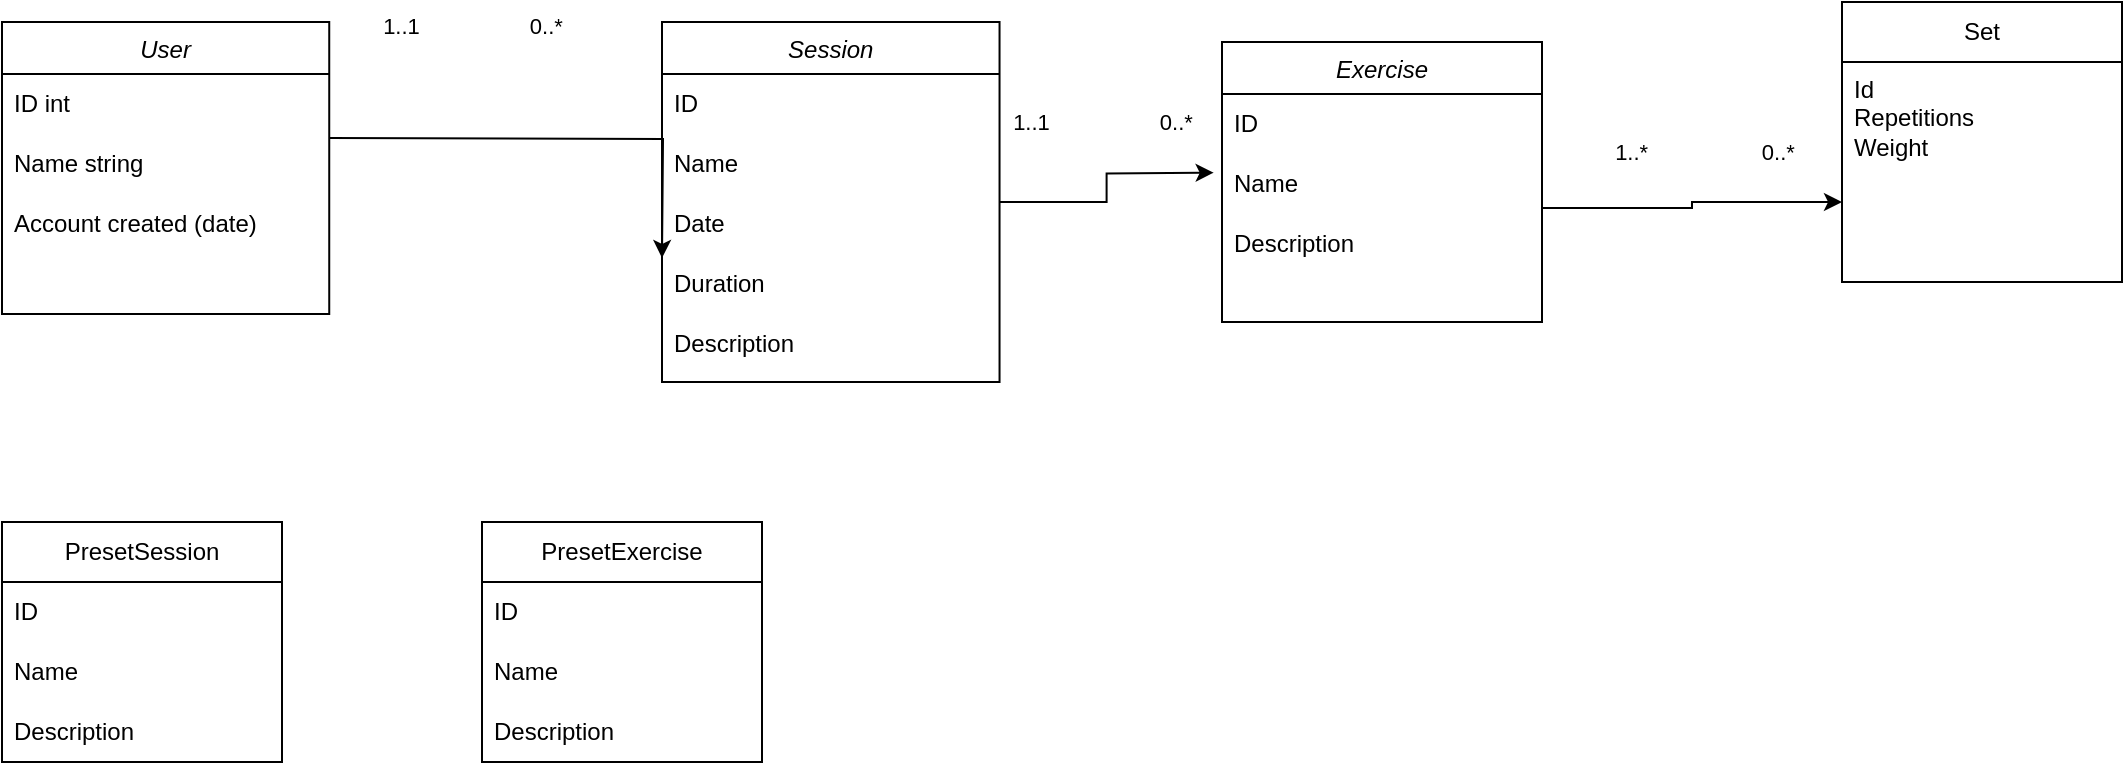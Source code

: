 <mxfile version="23.1.5" type="device">
  <diagram id="C5RBs43oDa-KdzZeNtuy" name="Page-1">
    <mxGraphModel dx="2555" dy="1003" grid="1" gridSize="10" guides="1" tooltips="1" connect="1" arrows="1" fold="1" page="1" pageScale="1" pageWidth="827" pageHeight="1169" math="0" shadow="0">
      <root>
        <mxCell id="WIyWlLk6GJQsqaUBKTNV-0" />
        <mxCell id="WIyWlLk6GJQsqaUBKTNV-1" parent="WIyWlLk6GJQsqaUBKTNV-0" />
        <mxCell id="zkfFHV4jXpPFQw0GAbJ--0" value="User" style="swimlane;fontStyle=2;align=center;verticalAlign=top;childLayout=stackLayout;horizontal=1;startSize=26;horizontalStack=0;resizeParent=1;resizeLast=0;collapsible=1;marginBottom=0;rounded=0;shadow=0;strokeWidth=1;" parent="WIyWlLk6GJQsqaUBKTNV-1" vertex="1">
          <mxGeometry x="-610" y="190" width="163.62" height="146" as="geometry">
            <mxRectangle x="230" y="140" width="160" height="26" as="alternateBounds" />
          </mxGeometry>
        </mxCell>
        <mxCell id="l5x1zf1nTG0okW4KpVHG-13" value="ID int" style="text;strokeColor=none;fillColor=none;align=left;verticalAlign=middle;spacingLeft=4;spacingRight=4;overflow=hidden;points=[[0,0.5],[1,0.5]];portConstraint=eastwest;rotatable=0;whiteSpace=wrap;html=1;" vertex="1" parent="zkfFHV4jXpPFQw0GAbJ--0">
          <mxGeometry y="26" width="163.62" height="30" as="geometry" />
        </mxCell>
        <mxCell id="l5x1zf1nTG0okW4KpVHG-14" value="Name string" style="text;strokeColor=none;fillColor=none;align=left;verticalAlign=middle;spacingLeft=4;spacingRight=4;overflow=hidden;points=[[0,0.5],[1,0.5]];portConstraint=eastwest;rotatable=0;whiteSpace=wrap;html=1;" vertex="1" parent="zkfFHV4jXpPFQw0GAbJ--0">
          <mxGeometry y="56" width="163.62" height="30" as="geometry" />
        </mxCell>
        <mxCell id="l5x1zf1nTG0okW4KpVHG-15" value="Account created (date)" style="text;strokeColor=none;fillColor=none;align=left;verticalAlign=middle;spacingLeft=4;spacingRight=4;overflow=hidden;points=[[0,0.5],[1,0.5]];portConstraint=eastwest;rotatable=0;whiteSpace=wrap;html=1;" vertex="1" parent="zkfFHV4jXpPFQw0GAbJ--0">
          <mxGeometry y="86" width="163.62" height="30" as="geometry" />
        </mxCell>
        <mxCell id="q4SzIU6ASVe8QUFs2-iC-16" value="1..1&lt;span style=&quot;white-space: pre;&quot;&gt;&#x9;&lt;/span&gt;&lt;span style=&quot;white-space: pre;&quot;&gt;&#x9;&lt;/span&gt;&lt;span style=&quot;white-space: pre;&quot;&gt;&#x9;&lt;/span&gt;0..*" style="edgeStyle=orthogonalEdgeStyle;rounded=0;orthogonalLoop=1;jettySize=auto;html=1;entryX=-0.026;entryY=0.345;entryDx=0;entryDy=0;entryPerimeter=0;" parent="WIyWlLk6GJQsqaUBKTNV-1" source="q4SzIU6ASVe8QUFs2-iC-4" edge="1">
          <mxGeometry x="0.117" y="26" relative="1" as="geometry">
            <mxPoint x="-4.16" y="265.33" as="targetPoint" />
            <mxPoint x="-2" as="offset" />
          </mxGeometry>
        </mxCell>
        <mxCell id="q4SzIU6ASVe8QUFs2-iC-4" value="Session" style="swimlane;fontStyle=2;align=center;verticalAlign=top;childLayout=stackLayout;horizontal=1;startSize=26;horizontalStack=0;resizeParent=1;resizeLast=0;collapsible=1;marginBottom=0;rounded=0;shadow=0;strokeWidth=1;" parent="WIyWlLk6GJQsqaUBKTNV-1" vertex="1">
          <mxGeometry x="-280" y="190" width="168.77" height="180" as="geometry">
            <mxRectangle x="230" y="140" width="160" height="26" as="alternateBounds" />
          </mxGeometry>
        </mxCell>
        <mxCell id="l5x1zf1nTG0okW4KpVHG-16" value="ID" style="text;strokeColor=none;fillColor=none;align=left;verticalAlign=middle;spacingLeft=4;spacingRight=4;overflow=hidden;points=[[0,0.5],[1,0.5]];portConstraint=eastwest;rotatable=0;whiteSpace=wrap;html=1;" vertex="1" parent="q4SzIU6ASVe8QUFs2-iC-4">
          <mxGeometry y="26" width="168.77" height="30" as="geometry" />
        </mxCell>
        <mxCell id="l5x1zf1nTG0okW4KpVHG-17" value="Name" style="text;strokeColor=none;fillColor=none;align=left;verticalAlign=middle;spacingLeft=4;spacingRight=4;overflow=hidden;points=[[0,0.5],[1,0.5]];portConstraint=eastwest;rotatable=0;whiteSpace=wrap;html=1;" vertex="1" parent="q4SzIU6ASVe8QUFs2-iC-4">
          <mxGeometry y="56" width="168.77" height="30" as="geometry" />
        </mxCell>
        <mxCell id="l5x1zf1nTG0okW4KpVHG-18" value="Date" style="text;strokeColor=none;fillColor=none;align=left;verticalAlign=middle;spacingLeft=4;spacingRight=4;overflow=hidden;points=[[0,0.5],[1,0.5]];portConstraint=eastwest;rotatable=0;whiteSpace=wrap;html=1;" vertex="1" parent="q4SzIU6ASVe8QUFs2-iC-4">
          <mxGeometry y="86" width="168.77" height="30" as="geometry" />
        </mxCell>
        <mxCell id="l5x1zf1nTG0okW4KpVHG-19" value="Duration" style="text;strokeColor=none;fillColor=none;align=left;verticalAlign=middle;spacingLeft=4;spacingRight=4;overflow=hidden;points=[[0,0.5],[1,0.5]];portConstraint=eastwest;rotatable=0;whiteSpace=wrap;html=1;" vertex="1" parent="q4SzIU6ASVe8QUFs2-iC-4">
          <mxGeometry y="116" width="168.77" height="30" as="geometry" />
        </mxCell>
        <mxCell id="l5x1zf1nTG0okW4KpVHG-20" value="Description" style="text;strokeColor=none;fillColor=none;align=left;verticalAlign=middle;spacingLeft=4;spacingRight=4;overflow=hidden;points=[[0,0.5],[1,0.5]];portConstraint=eastwest;rotatable=0;whiteSpace=wrap;html=1;" vertex="1" parent="q4SzIU6ASVe8QUFs2-iC-4">
          <mxGeometry y="146" width="168.77" height="30" as="geometry" />
        </mxCell>
        <mxCell id="q4SzIU6ASVe8QUFs2-iC-7" value="Exercise" style="swimlane;fontStyle=2;align=center;verticalAlign=top;childLayout=stackLayout;horizontal=1;startSize=26;horizontalStack=0;resizeParent=1;resizeLast=0;collapsible=1;marginBottom=0;rounded=0;shadow=0;strokeWidth=1;" parent="WIyWlLk6GJQsqaUBKTNV-1" vertex="1">
          <mxGeometry y="200" width="160" height="140" as="geometry">
            <mxRectangle x="230" y="140" width="160" height="26" as="alternateBounds" />
          </mxGeometry>
        </mxCell>
        <mxCell id="l5x1zf1nTG0okW4KpVHG-21" value="ID" style="text;strokeColor=none;fillColor=none;align=left;verticalAlign=middle;spacingLeft=4;spacingRight=4;overflow=hidden;points=[[0,0.5],[1,0.5]];portConstraint=eastwest;rotatable=0;whiteSpace=wrap;html=1;" vertex="1" parent="q4SzIU6ASVe8QUFs2-iC-7">
          <mxGeometry y="26" width="160" height="30" as="geometry" />
        </mxCell>
        <mxCell id="l5x1zf1nTG0okW4KpVHG-22" value="Name" style="text;strokeColor=none;fillColor=none;align=left;verticalAlign=middle;spacingLeft=4;spacingRight=4;overflow=hidden;points=[[0,0.5],[1,0.5]];portConstraint=eastwest;rotatable=0;whiteSpace=wrap;html=1;" vertex="1" parent="q4SzIU6ASVe8QUFs2-iC-7">
          <mxGeometry y="56" width="160" height="30" as="geometry" />
        </mxCell>
        <mxCell id="l5x1zf1nTG0okW4KpVHG-23" value="Description" style="text;strokeColor=none;fillColor=none;align=left;verticalAlign=middle;spacingLeft=4;spacingRight=4;overflow=hidden;points=[[0,0.5],[1,0.5]];portConstraint=eastwest;rotatable=0;whiteSpace=wrap;html=1;" vertex="1" parent="q4SzIU6ASVe8QUFs2-iC-7">
          <mxGeometry y="86" width="160" height="30" as="geometry" />
        </mxCell>
        <mxCell id="q4SzIU6ASVe8QUFs2-iC-15" value="1..1&lt;span style=&quot;white-space: pre;&quot;&gt;&#x9;&lt;span style=&quot;white-space: pre;&quot;&gt;&#x9;&lt;/span&gt;&lt;span style=&quot;white-space: pre;&quot;&gt;&#x9;&lt;/span&gt;&lt;/span&gt;0..*" style="edgeStyle=orthogonalEdgeStyle;rounded=0;orthogonalLoop=1;jettySize=auto;html=1;entryX=0;entryY=0.5;entryDx=0;entryDy=0;" parent="WIyWlLk6GJQsqaUBKTNV-1" edge="1">
          <mxGeometry x="-0.153" y="28" relative="1" as="geometry">
            <mxPoint x="-446.38" y="248" as="sourcePoint" />
            <mxPoint x="-280" y="308" as="targetPoint" />
            <mxPoint x="-25" y="-28" as="offset" />
          </mxGeometry>
        </mxCell>
        <mxCell id="q4SzIU6ASVe8QUFs2-iC-20" value="Set" style="swimlane;fontStyle=0;childLayout=stackLayout;horizontal=1;startSize=30;horizontalStack=0;resizeParent=1;resizeParentMax=0;resizeLast=0;collapsible=1;marginBottom=0;whiteSpace=wrap;html=1;" parent="WIyWlLk6GJQsqaUBKTNV-1" vertex="1">
          <mxGeometry x="310" y="180" width="140" height="140" as="geometry" />
        </mxCell>
        <mxCell id="q4SzIU6ASVe8QUFs2-iC-21" value="Id&lt;div&gt;Repetitions&lt;/div&gt;&lt;div&gt;Weight&lt;/div&gt;" style="text;strokeColor=none;fillColor=none;align=left;verticalAlign=top;spacingLeft=4;spacingRight=4;overflow=hidden;points=[[0,0.5],[1,0.5]];portConstraint=eastwest;rotatable=0;whiteSpace=wrap;html=1;" parent="q4SzIU6ASVe8QUFs2-iC-20" vertex="1">
          <mxGeometry y="30" width="140" height="110" as="geometry" />
        </mxCell>
        <mxCell id="l5x1zf1nTG0okW4KpVHG-0" style="edgeStyle=orthogonalEdgeStyle;rounded=0;orthogonalLoop=1;jettySize=auto;html=1;" edge="1" parent="WIyWlLk6GJQsqaUBKTNV-1" target="q4SzIU6ASVe8QUFs2-iC-21">
          <mxGeometry relative="1" as="geometry">
            <mxPoint x="160" y="283" as="sourcePoint" />
            <Array as="points">
              <mxPoint x="235" y="283" />
              <mxPoint x="235" y="280" />
            </Array>
          </mxGeometry>
        </mxCell>
        <mxCell id="l5x1zf1nTG0okW4KpVHG-3" value="1..*&lt;span style=&quot;white-space: pre;&quot;&gt;&#x9;&lt;/span&gt;&lt;span style=&quot;white-space: pre;&quot;&gt;&#x9;&lt;/span&gt;&lt;span style=&quot;white-space: pre;&quot;&gt;&#x9;&lt;/span&gt;0..*" style="edgeLabel;html=1;align=center;verticalAlign=middle;resizable=0;points=[];" vertex="1" connectable="0" parent="l5x1zf1nTG0okW4KpVHG-0">
          <mxGeometry x="0.124" y="-1" relative="1" as="geometry">
            <mxPoint x="-2" y="-26" as="offset" />
          </mxGeometry>
        </mxCell>
        <mxCell id="l5x1zf1nTG0okW4KpVHG-5" value="PresetSession" style="swimlane;fontStyle=0;childLayout=stackLayout;horizontal=1;startSize=30;horizontalStack=0;resizeParent=1;resizeParentMax=0;resizeLast=0;collapsible=1;marginBottom=0;whiteSpace=wrap;html=1;" vertex="1" parent="WIyWlLk6GJQsqaUBKTNV-1">
          <mxGeometry x="-610" y="440" width="140" height="120" as="geometry" />
        </mxCell>
        <mxCell id="l5x1zf1nTG0okW4KpVHG-6" value="ID" style="text;strokeColor=none;fillColor=none;align=left;verticalAlign=middle;spacingLeft=4;spacingRight=4;overflow=hidden;points=[[0,0.5],[1,0.5]];portConstraint=eastwest;rotatable=0;whiteSpace=wrap;html=1;" vertex="1" parent="l5x1zf1nTG0okW4KpVHG-5">
          <mxGeometry y="30" width="140" height="30" as="geometry" />
        </mxCell>
        <mxCell id="l5x1zf1nTG0okW4KpVHG-7" value="Name" style="text;strokeColor=none;fillColor=none;align=left;verticalAlign=middle;spacingLeft=4;spacingRight=4;overflow=hidden;points=[[0,0.5],[1,0.5]];portConstraint=eastwest;rotatable=0;whiteSpace=wrap;html=1;" vertex="1" parent="l5x1zf1nTG0okW4KpVHG-5">
          <mxGeometry y="60" width="140" height="30" as="geometry" />
        </mxCell>
        <mxCell id="l5x1zf1nTG0okW4KpVHG-24" value="Description" style="text;strokeColor=none;fillColor=none;align=left;verticalAlign=middle;spacingLeft=4;spacingRight=4;overflow=hidden;points=[[0,0.5],[1,0.5]];portConstraint=eastwest;rotatable=0;whiteSpace=wrap;html=1;" vertex="1" parent="l5x1zf1nTG0okW4KpVHG-5">
          <mxGeometry y="90" width="140" height="30" as="geometry" />
        </mxCell>
        <mxCell id="l5x1zf1nTG0okW4KpVHG-9" value="PresetExercise" style="swimlane;fontStyle=0;childLayout=stackLayout;horizontal=1;startSize=30;horizontalStack=0;resizeParent=1;resizeParentMax=0;resizeLast=0;collapsible=1;marginBottom=0;whiteSpace=wrap;html=1;" vertex="1" parent="WIyWlLk6GJQsqaUBKTNV-1">
          <mxGeometry x="-370" y="440" width="140" height="120" as="geometry" />
        </mxCell>
        <mxCell id="l5x1zf1nTG0okW4KpVHG-10" value="ID" style="text;strokeColor=none;fillColor=none;align=left;verticalAlign=middle;spacingLeft=4;spacingRight=4;overflow=hidden;points=[[0,0.5],[1,0.5]];portConstraint=eastwest;rotatable=0;whiteSpace=wrap;html=1;" vertex="1" parent="l5x1zf1nTG0okW4KpVHG-9">
          <mxGeometry y="30" width="140" height="30" as="geometry" />
        </mxCell>
        <mxCell id="l5x1zf1nTG0okW4KpVHG-11" value="Name" style="text;strokeColor=none;fillColor=none;align=left;verticalAlign=middle;spacingLeft=4;spacingRight=4;overflow=hidden;points=[[0,0.5],[1,0.5]];portConstraint=eastwest;rotatable=0;whiteSpace=wrap;html=1;" vertex="1" parent="l5x1zf1nTG0okW4KpVHG-9">
          <mxGeometry y="60" width="140" height="30" as="geometry" />
        </mxCell>
        <mxCell id="l5x1zf1nTG0okW4KpVHG-12" value="Description" style="text;strokeColor=none;fillColor=none;align=left;verticalAlign=middle;spacingLeft=4;spacingRight=4;overflow=hidden;points=[[0,0.5],[1,0.5]];portConstraint=eastwest;rotatable=0;whiteSpace=wrap;html=1;" vertex="1" parent="l5x1zf1nTG0okW4KpVHG-9">
          <mxGeometry y="90" width="140" height="30" as="geometry" />
        </mxCell>
      </root>
    </mxGraphModel>
  </diagram>
</mxfile>
